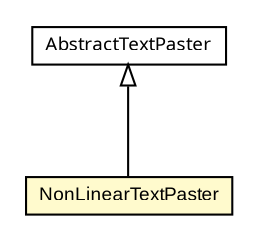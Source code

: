 #!/usr/local/bin/dot
#
# Class diagram 
# Generated by UmlGraph version 4.6 (http://www.spinellis.gr/sw/umlgraph)
#

digraph G {
	edge [fontname="arial",fontsize=10,labelfontname="arial",labelfontsize=10];
	node [fontname="arial",fontsize=10,shape=plaintext];
	// com.octo.captcha.component.image.textpaster.NonLinearTextPaster
	c8711 [label=<<table border="0" cellborder="1" cellspacing="0" cellpadding="2" port="p" bgcolor="lemonChiffon" href="./NonLinearTextPaster.html">
		<tr><td><table border="0" cellspacing="0" cellpadding="1">
			<tr><td> NonLinearTextPaster </td></tr>
		</table></td></tr>
		</table>>, fontname="arial", fontcolor="black", fontsize=9.0];
	// com.octo.captcha.component.image.textpaster.AbstractTextPaster
	c8719 [label=<<table border="0" cellborder="1" cellspacing="0" cellpadding="2" port="p" href="./AbstractTextPaster.html">
		<tr><td><table border="0" cellspacing="0" cellpadding="1">
			<tr><td><font face="ariali"> AbstractTextPaster </font></td></tr>
		</table></td></tr>
		</table>>, fontname="arial", fontcolor="black", fontsize=9.0];
	//com.octo.captcha.component.image.textpaster.NonLinearTextPaster extends com.octo.captcha.component.image.textpaster.AbstractTextPaster
	c8719:p -> c8711:p [dir=back,arrowtail=empty];
}

